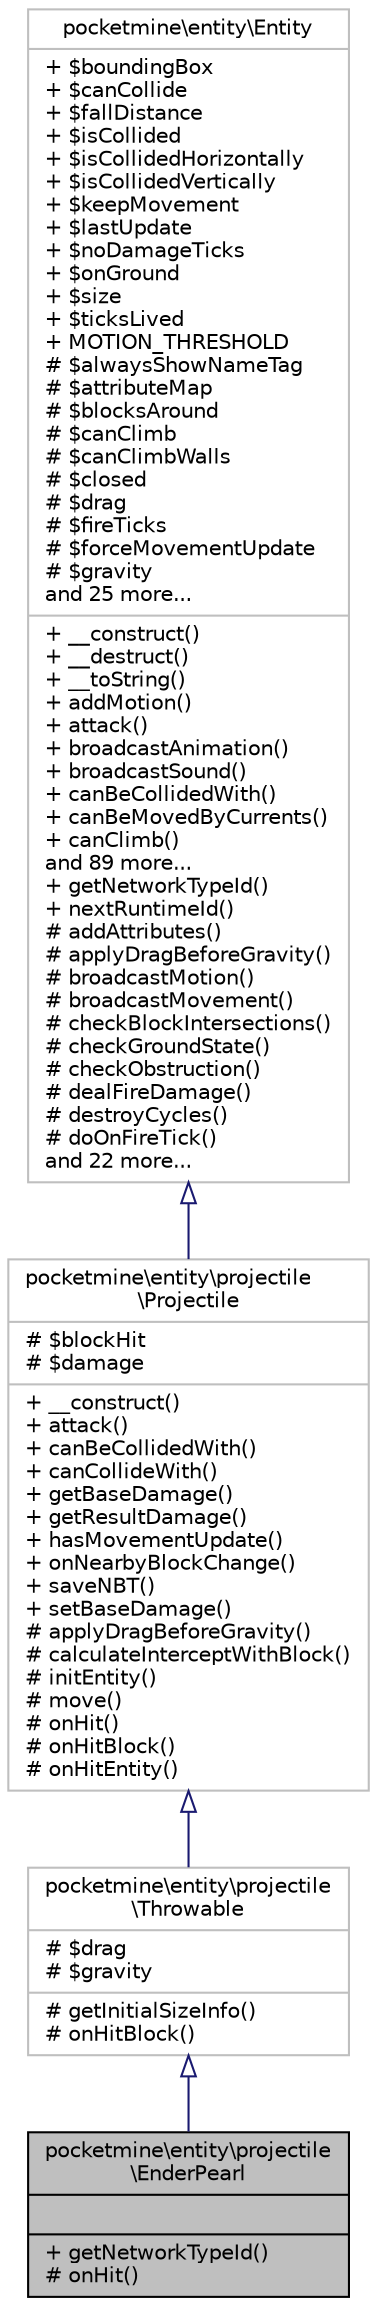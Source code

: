 digraph "pocketmine\entity\projectile\EnderPearl"
{
 // INTERACTIVE_SVG=YES
 // LATEX_PDF_SIZE
  edge [fontname="Helvetica",fontsize="10",labelfontname="Helvetica",labelfontsize="10"];
  node [fontname="Helvetica",fontsize="10",shape=record];
  Node1 [label="{pocketmine\\entity\\projectile\l\\EnderPearl\n||+ getNetworkTypeId()\l# onHit()\l}",height=0.2,width=0.4,color="black", fillcolor="grey75", style="filled", fontcolor="black",tooltip=" "];
  Node2 -> Node1 [dir="back",color="midnightblue",fontsize="10",style="solid",arrowtail="onormal",fontname="Helvetica"];
  Node2 [label="{pocketmine\\entity\\projectile\l\\Throwable\n|# $drag\l# $gravity\l|# getInitialSizeInfo()\l# onHitBlock()\l}",height=0.2,width=0.4,color="grey75", fillcolor="white", style="filled",URL="$d0/d86/classpocketmine_1_1entity_1_1projectile_1_1_throwable.html",tooltip=" "];
  Node3 -> Node2 [dir="back",color="midnightblue",fontsize="10",style="solid",arrowtail="onormal",fontname="Helvetica"];
  Node3 [label="{pocketmine\\entity\\projectile\l\\Projectile\n|# $blockHit\l# $damage\l|+ __construct()\l+ attack()\l+ canBeCollidedWith()\l+ canCollideWith()\l+ getBaseDamage()\l+ getResultDamage()\l+ hasMovementUpdate()\l+ onNearbyBlockChange()\l+ saveNBT()\l+ setBaseDamage()\l# applyDragBeforeGravity()\l# calculateInterceptWithBlock()\l# initEntity()\l# move()\l# onHit()\l# onHitBlock()\l# onHitEntity()\l}",height=0.2,width=0.4,color="grey75", fillcolor="white", style="filled",URL="$dc/d01/classpocketmine_1_1entity_1_1projectile_1_1_projectile.html",tooltip=" "];
  Node4 -> Node3 [dir="back",color="midnightblue",fontsize="10",style="solid",arrowtail="onormal",fontname="Helvetica"];
  Node4 [label="{pocketmine\\entity\\Entity\n|+ $boundingBox\l+ $canCollide\l+ $fallDistance\l+ $isCollided\l+ $isCollidedHorizontally\l+ $isCollidedVertically\l+ $keepMovement\l+ $lastUpdate\l+ $noDamageTicks\l+ $onGround\l+ $size\l+ $ticksLived\l+ MOTION_THRESHOLD\l# $alwaysShowNameTag\l# $attributeMap\l# $blocksAround\l# $canClimb\l# $canClimbWalls\l# $closed\l# $drag\l# $fireTicks\l# $forceMovementUpdate\l# $gravity\land 25 more...\l|+ __construct()\l+ __destruct()\l+ __toString()\l+ addMotion()\l+ attack()\l+ broadcastAnimation()\l+ broadcastSound()\l+ canBeCollidedWith()\l+ canBeMovedByCurrents()\l+ canClimb()\land 89 more...\l+ getNetworkTypeId()\l+ nextRuntimeId()\l# addAttributes()\l# applyDragBeforeGravity()\l# broadcastMotion()\l# broadcastMovement()\l# checkBlockIntersections()\l# checkGroundState()\l# checkObstruction()\l# dealFireDamage()\l# destroyCycles()\l# doOnFireTick()\land 22 more...\l}",height=0.2,width=0.4,color="grey75", fillcolor="white", style="filled",URL="$d2/d3c/classpocketmine_1_1entity_1_1_entity.html",tooltip=" "];
}
